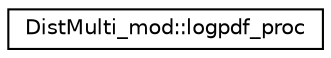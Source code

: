 digraph "Graphical Class Hierarchy"
{
 // LATEX_PDF_SIZE
  edge [fontname="Helvetica",fontsize="10",labelfontname="Helvetica",labelfontsize="10"];
  node [fontname="Helvetica",fontsize="10",shape=record];
  rankdir="LR";
  Node0 [label="DistMulti_mod::logpdf_proc",height=0.2,width=0.4,color="black", fillcolor="white", style="filled",URL="$interfaceDistMulti__mod_1_1logpdf__proc.html",tooltip=" "];
}
